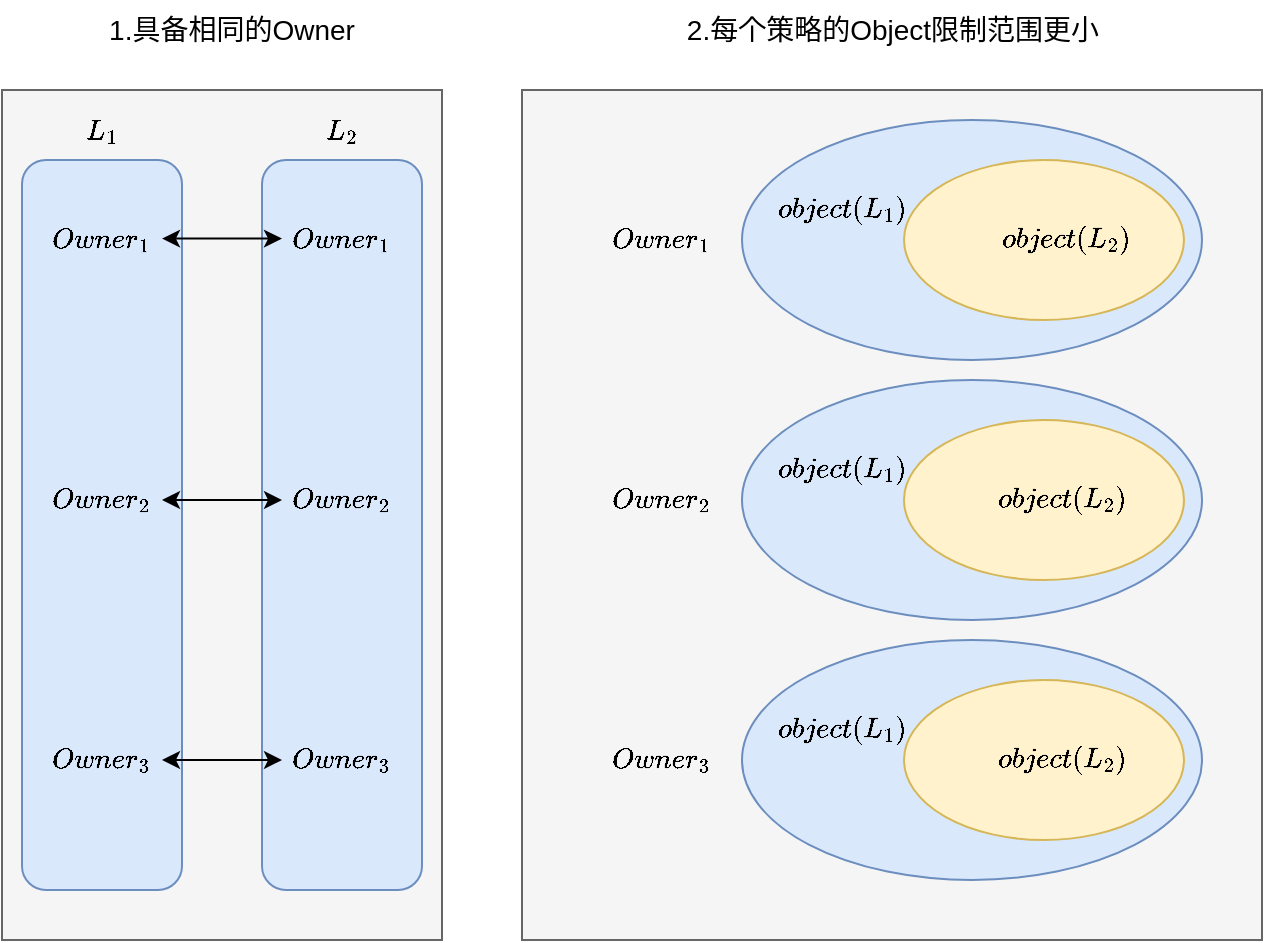 <mxfile version="21.2.9" type="github">
  <diagram name="第 1 页" id="-tU2giaiC4PwmeR-Xja7">
    <mxGraphModel dx="2261" dy="788" grid="1" gridSize="10" guides="1" tooltips="1" connect="1" arrows="1" fold="1" page="1" pageScale="1" pageWidth="827" pageHeight="1169" math="1" shadow="0">
      <root>
        <mxCell id="0" />
        <mxCell id="1" parent="0" />
        <mxCell id="jwFDThHK3IruDM-AcIsD-4" value="" style="rounded=0;whiteSpace=wrap;html=1;fillColor=#f5f5f5;fontColor=#333333;strokeColor=#666666;" parent="1" vertex="1">
          <mxGeometry x="180" y="195" width="370" height="425" as="geometry" />
        </mxCell>
        <mxCell id="jwFDThHK3IruDM-AcIsD-5" value="" style="ellipse;whiteSpace=wrap;html=1;fillColor=#dae8fc;strokeColor=#6c8ebf;" parent="1" vertex="1">
          <mxGeometry x="290" y="210" width="230" height="120" as="geometry" />
        </mxCell>
        <mxCell id="jwFDThHK3IruDM-AcIsD-8" value="$$Owner_1$$" style="text;html=1;strokeColor=none;fillColor=none;align=center;verticalAlign=middle;whiteSpace=wrap;rounded=0;" parent="1" vertex="1">
          <mxGeometry x="220" y="255" width="60" height="30" as="geometry" />
        </mxCell>
        <mxCell id="jwFDThHK3IruDM-AcIsD-9" value="$$Owner_2$$" style="text;html=1;strokeColor=none;fillColor=none;align=center;verticalAlign=middle;whiteSpace=wrap;rounded=0;" parent="1" vertex="1">
          <mxGeometry x="220" y="385" width="60" height="30" as="geometry" />
        </mxCell>
        <mxCell id="jwFDThHK3IruDM-AcIsD-10" value="$$Owner_3$$" style="text;html=1;strokeColor=none;fillColor=none;align=center;verticalAlign=middle;whiteSpace=wrap;rounded=0;" parent="1" vertex="1">
          <mxGeometry x="220" y="515" width="60" height="30" as="geometry" />
        </mxCell>
        <mxCell id="jwFDThHK3IruDM-AcIsD-11" value="" style="ellipse;whiteSpace=wrap;html=1;fillColor=#fff2cc;strokeColor=#d6b656;" parent="1" vertex="1">
          <mxGeometry x="371" y="230" width="140" height="80" as="geometry" />
        </mxCell>
        <mxCell id="jwFDThHK3IruDM-AcIsD-14" value="$$object(L_1)$$" style="text;html=1;strokeColor=none;fillColor=none;align=center;verticalAlign=middle;whiteSpace=wrap;rounded=0;" parent="1" vertex="1">
          <mxGeometry x="290" y="240" width="100" height="30" as="geometry" />
        </mxCell>
        <mxCell id="jwFDThHK3IruDM-AcIsD-15" value="" style="ellipse;whiteSpace=wrap;html=1;fillColor=#dae8fc;strokeColor=#6c8ebf;" parent="1" vertex="1">
          <mxGeometry x="290" y="340" width="230" height="120" as="geometry" />
        </mxCell>
        <mxCell id="jwFDThHK3IruDM-AcIsD-16" value="" style="ellipse;whiteSpace=wrap;html=1;fillColor=#fff2cc;strokeColor=#d6b656;" parent="1" vertex="1">
          <mxGeometry x="371" y="360" width="140" height="80" as="geometry" />
        </mxCell>
        <mxCell id="jwFDThHK3IruDM-AcIsD-17" value="" style="ellipse;whiteSpace=wrap;html=1;fillColor=#dae8fc;strokeColor=#6c8ebf;" parent="1" vertex="1">
          <mxGeometry x="290" y="470" width="230" height="120" as="geometry" />
        </mxCell>
        <mxCell id="jwFDThHK3IruDM-AcIsD-18" value="" style="ellipse;whiteSpace=wrap;html=1;fillColor=#fff2cc;strokeColor=#d6b656;" parent="1" vertex="1">
          <mxGeometry x="371" y="490" width="140" height="80" as="geometry" />
        </mxCell>
        <mxCell id="jwFDThHK3IruDM-AcIsD-19" value="$$object(L_2)$$" style="text;html=1;strokeColor=none;fillColor=none;align=center;verticalAlign=middle;whiteSpace=wrap;rounded=0;" parent="1" vertex="1">
          <mxGeometry x="402" y="255" width="100" height="30" as="geometry" />
        </mxCell>
        <mxCell id="jwFDThHK3IruDM-AcIsD-20" value="$$object(L_1)$$" style="text;html=1;strokeColor=none;fillColor=none;align=center;verticalAlign=middle;whiteSpace=wrap;rounded=0;" parent="1" vertex="1">
          <mxGeometry x="290" y="370" width="100" height="30" as="geometry" />
        </mxCell>
        <mxCell id="jwFDThHK3IruDM-AcIsD-21" value="$$object(L_1)$$" style="text;html=1;strokeColor=none;fillColor=none;align=center;verticalAlign=middle;whiteSpace=wrap;rounded=0;" parent="1" vertex="1">
          <mxGeometry x="290" y="500" width="100" height="30" as="geometry" />
        </mxCell>
        <mxCell id="jwFDThHK3IruDM-AcIsD-22" value="$$object(L_2)$$" style="text;html=1;strokeColor=none;fillColor=none;align=center;verticalAlign=middle;whiteSpace=wrap;rounded=0;" parent="1" vertex="1">
          <mxGeometry x="400" y="385" width="100" height="30" as="geometry" />
        </mxCell>
        <mxCell id="jwFDThHK3IruDM-AcIsD-23" value="$$object(L_2)$$" style="text;html=1;strokeColor=none;fillColor=none;align=center;verticalAlign=middle;whiteSpace=wrap;rounded=0;" parent="1" vertex="1">
          <mxGeometry x="400" y="515" width="100" height="30" as="geometry" />
        </mxCell>
        <mxCell id="jwFDThHK3IruDM-AcIsD-25" value="" style="rounded=0;whiteSpace=wrap;html=1;fillColor=#f5f5f5;fontColor=#333333;strokeColor=#666666;" parent="1" vertex="1">
          <mxGeometry x="-80" y="195" width="220" height="425" as="geometry" />
        </mxCell>
        <mxCell id="jwFDThHK3IruDM-AcIsD-27" value="" style="rounded=1;whiteSpace=wrap;html=1;fillColor=#dae8fc;strokeColor=#6c8ebf;" parent="1" vertex="1">
          <mxGeometry x="-70" y="230" width="80" height="365" as="geometry" />
        </mxCell>
        <mxCell id="jwFDThHK3IruDM-AcIsD-26" value="$$Owner_1$$" style="text;html=1;strokeColor=none;fillColor=none;align=center;verticalAlign=middle;whiteSpace=wrap;rounded=0;" parent="1" vertex="1">
          <mxGeometry x="-60" y="255" width="60" height="30" as="geometry" />
        </mxCell>
        <mxCell id="jwFDThHK3IruDM-AcIsD-28" value="$$Owner_2$$" style="text;html=1;strokeColor=none;fillColor=none;align=center;verticalAlign=middle;whiteSpace=wrap;rounded=0;" parent="1" vertex="1">
          <mxGeometry x="-60" y="385" width="60" height="30" as="geometry" />
        </mxCell>
        <mxCell id="jwFDThHK3IruDM-AcIsD-29" value="$$Owner_3$$" style="text;html=1;strokeColor=none;fillColor=none;align=center;verticalAlign=middle;whiteSpace=wrap;rounded=0;" parent="1" vertex="1">
          <mxGeometry x="-60" y="515" width="60" height="30" as="geometry" />
        </mxCell>
        <mxCell id="jwFDThHK3IruDM-AcIsD-30" value="" style="rounded=1;whiteSpace=wrap;html=1;fillColor=#dae8fc;strokeColor=#6c8ebf;" parent="1" vertex="1">
          <mxGeometry x="50" y="230" width="80" height="365" as="geometry" />
        </mxCell>
        <mxCell id="jwFDThHK3IruDM-AcIsD-31" value="$$Owner_1$$" style="text;html=1;strokeColor=none;fillColor=none;align=center;verticalAlign=middle;whiteSpace=wrap;rounded=0;" parent="1" vertex="1">
          <mxGeometry x="60" y="255" width="60" height="30" as="geometry" />
        </mxCell>
        <mxCell id="jwFDThHK3IruDM-AcIsD-32" value="$$Owner_2$$" style="text;html=1;strokeColor=none;fillColor=none;align=center;verticalAlign=middle;whiteSpace=wrap;rounded=0;" parent="1" vertex="1">
          <mxGeometry x="60" y="385" width="60" height="30" as="geometry" />
        </mxCell>
        <mxCell id="jwFDThHK3IruDM-AcIsD-33" value="$$Owner_3$$" style="text;html=1;strokeColor=none;fillColor=none;align=center;verticalAlign=middle;whiteSpace=wrap;rounded=0;" parent="1" vertex="1">
          <mxGeometry x="60" y="515" width="60" height="30" as="geometry" />
        </mxCell>
        <mxCell id="jwFDThHK3IruDM-AcIsD-34" value="" style="endArrow=classic;startArrow=classic;html=1;rounded=0;" parent="1" edge="1">
          <mxGeometry width="50" height="50" relative="1" as="geometry">
            <mxPoint y="269.31" as="sourcePoint" />
            <mxPoint x="60" y="269.31" as="targetPoint" />
          </mxGeometry>
        </mxCell>
        <mxCell id="jwFDThHK3IruDM-AcIsD-35" value="" style="endArrow=classic;startArrow=classic;html=1;rounded=0;" parent="1" edge="1">
          <mxGeometry width="50" height="50" relative="1" as="geometry">
            <mxPoint y="400" as="sourcePoint" />
            <mxPoint x="60" y="400" as="targetPoint" />
          </mxGeometry>
        </mxCell>
        <mxCell id="jwFDThHK3IruDM-AcIsD-36" value="" style="endArrow=classic;startArrow=classic;html=1;rounded=0;" parent="1" edge="1">
          <mxGeometry width="50" height="50" relative="1" as="geometry">
            <mxPoint y="530" as="sourcePoint" />
            <mxPoint x="60" y="530" as="targetPoint" />
          </mxGeometry>
        </mxCell>
        <mxCell id="jwFDThHK3IruDM-AcIsD-37" value="$$L_1$$" style="text;html=1;strokeColor=none;fillColor=none;align=center;verticalAlign=middle;whiteSpace=wrap;rounded=0;" parent="1" vertex="1">
          <mxGeometry x="-60" y="200" width="60" height="30" as="geometry" />
        </mxCell>
        <mxCell id="jwFDThHK3IruDM-AcIsD-38" value="$$L_2$$" style="text;html=1;strokeColor=none;fillColor=none;align=center;verticalAlign=middle;whiteSpace=wrap;rounded=0;" parent="1" vertex="1">
          <mxGeometry x="60" y="200" width="60" height="30" as="geometry" />
        </mxCell>
        <mxCell id="KiT3ZsEfIs27UZU9Whzl-1" value="&lt;font style=&quot;font-size: 14px;&quot;&gt;1.具备相同的Owner&lt;/font&gt;" style="text;html=1;strokeColor=none;fillColor=none;align=center;verticalAlign=middle;whiteSpace=wrap;rounded=0;" parent="1" vertex="1">
          <mxGeometry x="-30" y="150" width="130" height="30" as="geometry" />
        </mxCell>
        <mxCell id="KiT3ZsEfIs27UZU9Whzl-2" value="&lt;span style=&quot;font-size: 14px;&quot;&gt;2.每个策略的Object限制范围更小&lt;/span&gt;" style="text;html=1;strokeColor=none;fillColor=none;align=center;verticalAlign=middle;whiteSpace=wrap;rounded=0;" parent="1" vertex="1">
          <mxGeometry x="247.5" y="150" width="235" height="30" as="geometry" />
        </mxCell>
      </root>
    </mxGraphModel>
  </diagram>
</mxfile>
